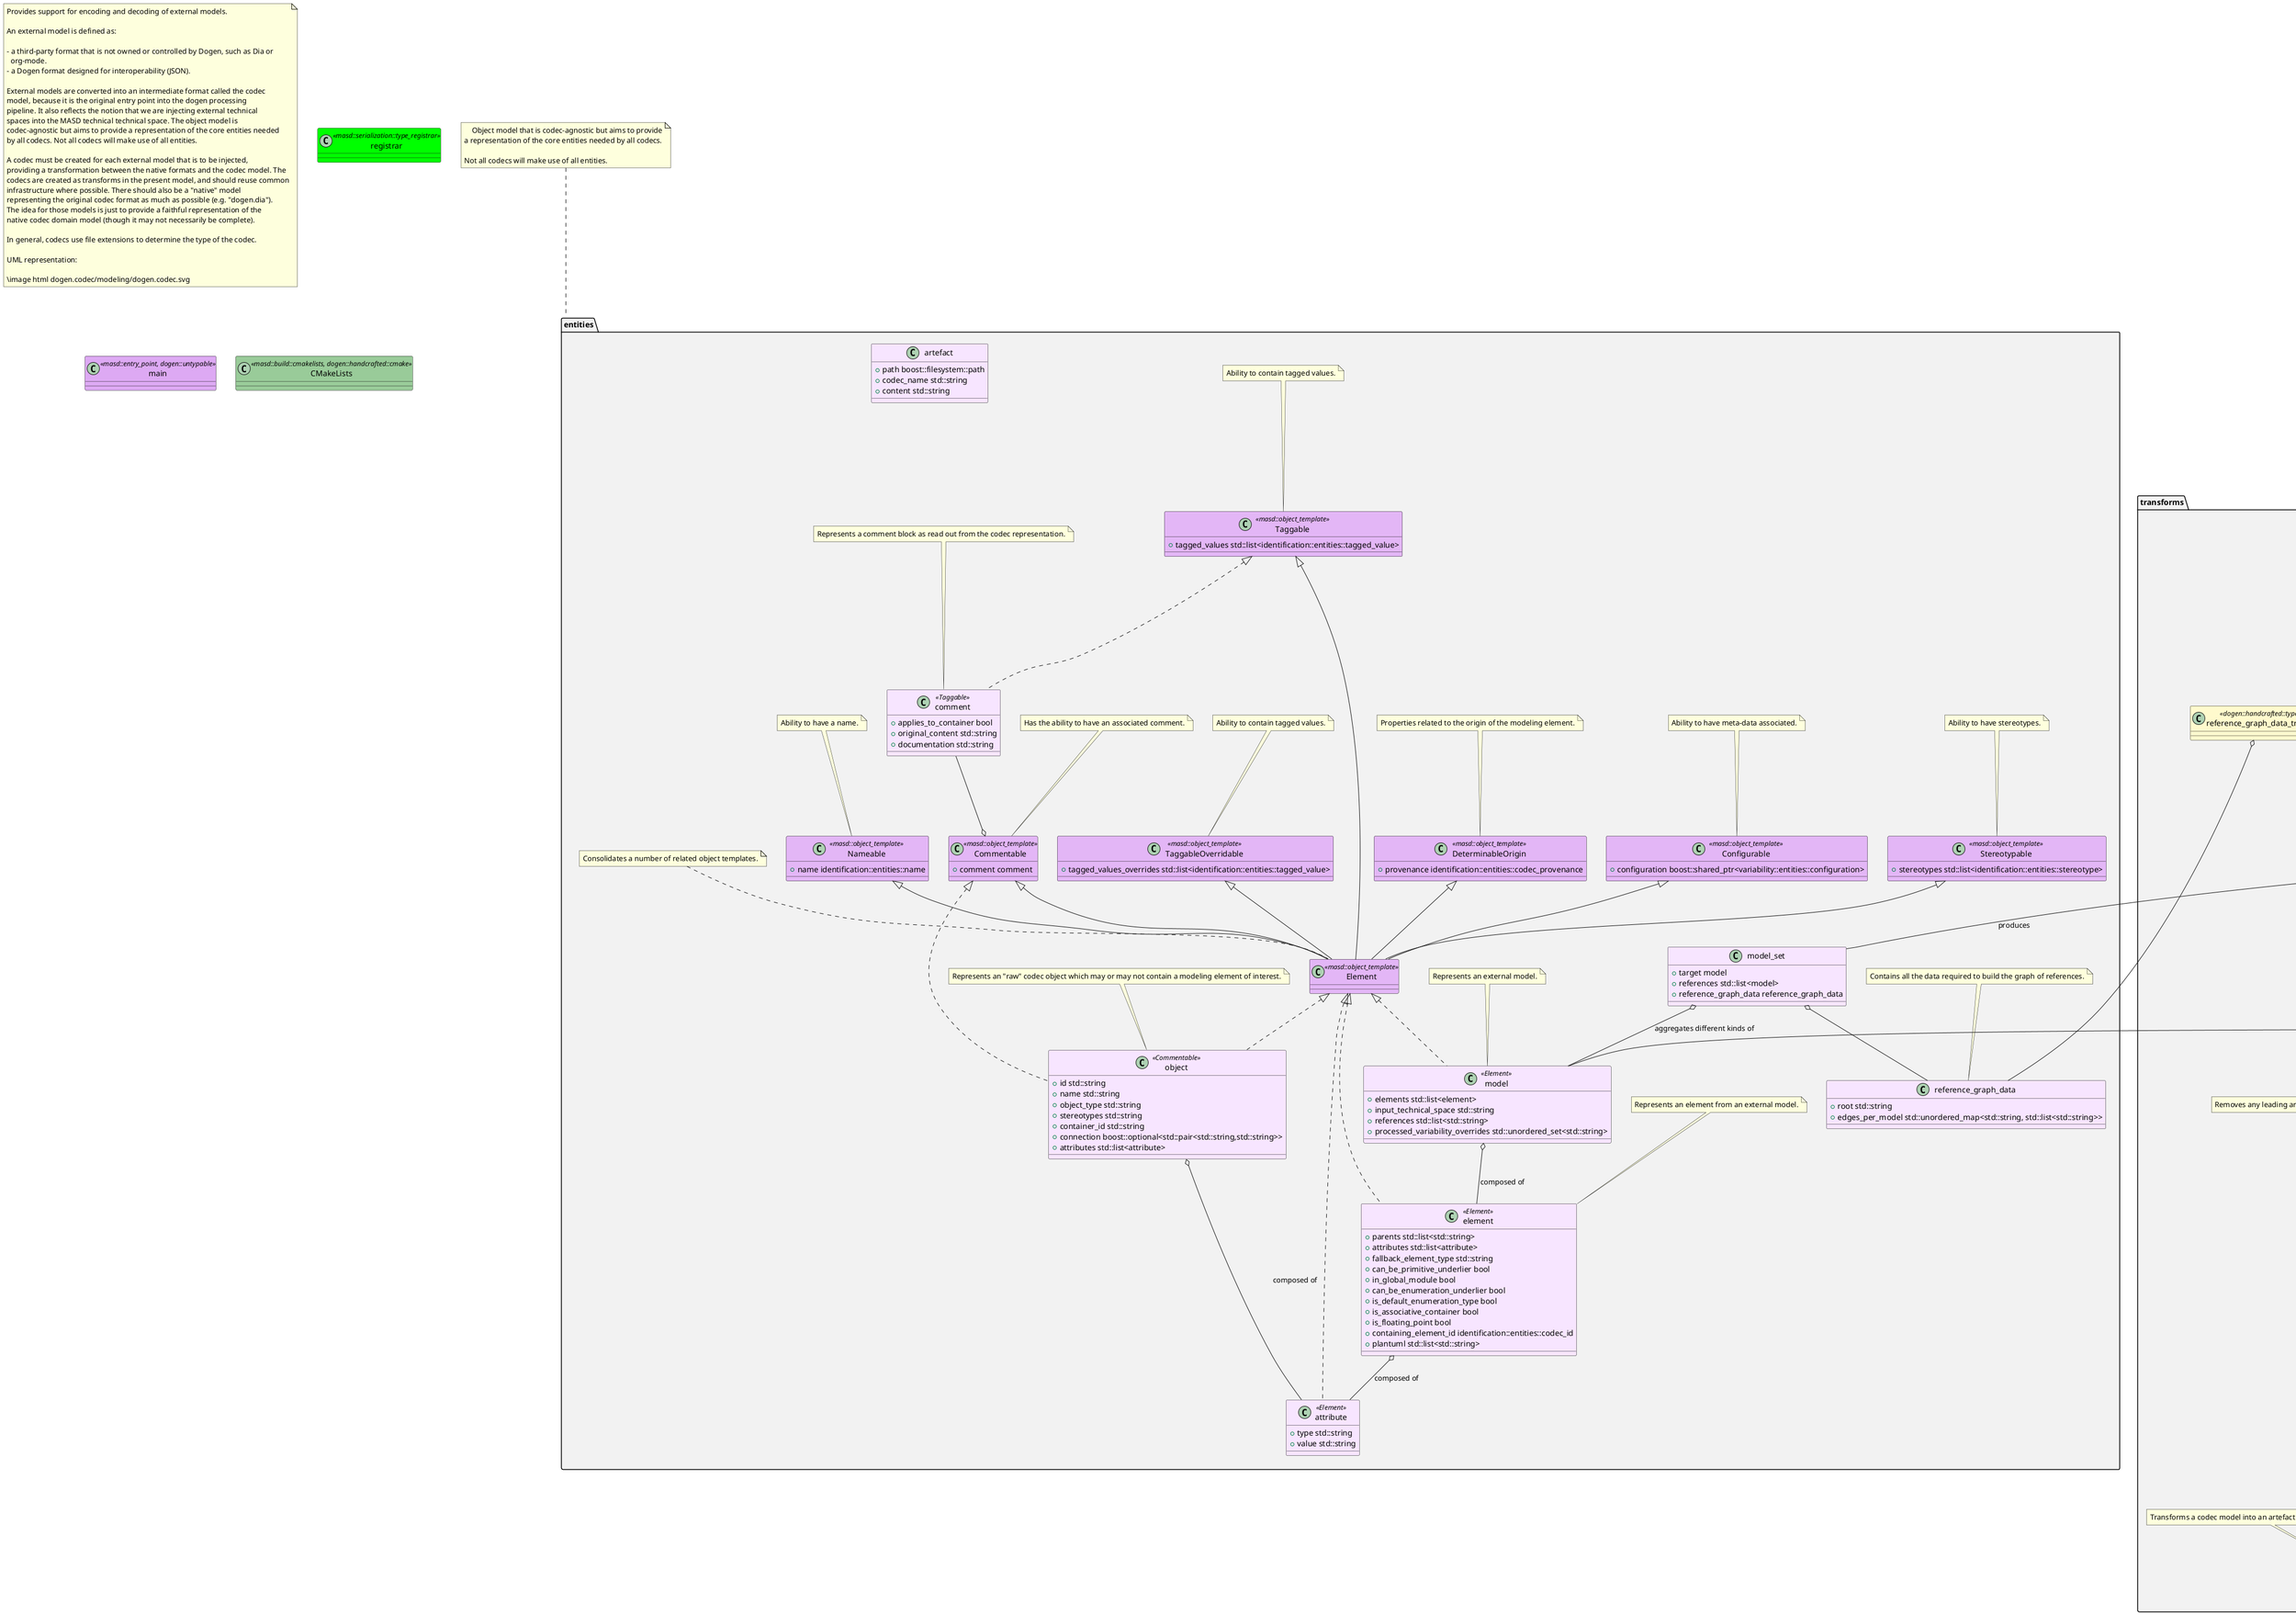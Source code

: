 @startuml
set namespaceSeparator ::
note as N1
Provides support for encoding and decoding of external models.

An external model is defined as:

- a third-party format that is not owned or controlled by Dogen, such as Dia or
  org-mode.
- a Dogen format designed for interoperability (JSON).

External models are converted into an intermediate format called the codec
model, because it is the original entry point into the dogen processing
pipeline. It also reflects the notion that we are injecting external technical
spaces into the MASD technical technical space. The object model is
codec-agnostic but aims to provide a representation of the core entities needed
by all codecs. Not all codecs will make use of all entities.

A codec must be created for each external model that is to be injected,
providing a transformation between the native formats and the codec model. The
codecs are created as transforms in the present model, and should reuse common
infrastructure where possible. There should also be a "native" model
representing the original codec format as much as possible (e.g. "dogen.dia").
The idea for those models is just to provide a faithful representation of the
native codec domain model (though it may not necessarily be complete).

In general, codecs use file extensions to determine the type of the codec.

UML representation:

\image html dogen.codec/modeling/dogen.codec.svg
end note

namespace entities #F2F2F2 {
    class Taggable <<masd::object_template>> #E3B6F6 {
        +{field} tagged_values std::list<identification::entities::tagged_value>
    }

    Taggable <|.. comment

    note top of  Taggable
        Ability to contain tagged values.
    end note

    class TaggableOverridable <<masd::object_template>> #E3B6F6 {
        +{field} tagged_values_overrides std::list<identification::entities::tagged_value>
    }

    note top of  TaggableOverridable
        Ability to contain tagged values.
    end note

    class Nameable <<masd::object_template>> #E3B6F6 {
        +{field} name identification::entities::name
    }

    note top of  Nameable
        Ability to have a name.
    end note

    class Commentable <<masd::object_template>> #E3B6F6 {
        +{field} comment comment
    }

    Commentable o-u- comment
    Commentable <|.. object

    note top of  Commentable
        Has the ability to have an associated comment.
    end note

    class comment <<Taggable>> #F7E5FF {
        +{field} applies_to_container bool
        +{field} original_content std::string
        +{field} documentation std::string
    }

    note top of  comment
        Represents a comment block as read out from the codec representation.
    end note

    class Stereotypable <<masd::object_template>> #E3B6F6 {
        +{field} stereotypes std::list<identification::entities::stereotype>
    }

    note top of  Stereotypable
        Ability to have stereotypes.
    end note

    class Configurable <<masd::object_template>> #E3B6F6 {
        +{field} configuration boost::shared_ptr<variability::entities::configuration>
    }

    note top of  Configurable
        Ability to have meta-data associated.
    end note

    class DeterminableOrigin <<masd::object_template>> #E3B6F6 {
        +{field} provenance identification::entities::codec_provenance
    }

    note top of  DeterminableOrigin
        Properties related to the origin of the modeling element.
    end note

    class Element <<masd::object_template>> #E3B6F6 {
    }

    Element <|.. element
    Element <|.. attribute
    Element <|.. object
    Element <|.. model

    entities::Taggable <|-- entities::Element
    entities::Stereotypable <|-- entities::Element
    entities::Nameable <|-- entities::Element
    entities::Configurable <|-- entities::Element
    entities::DeterminableOrigin <|-- entities::Element
    entities::TaggableOverridable <|-- entities::Element
    entities::Commentable <|-- entities::Element
    note top of  Element
        Consolidates a number of related object templates.
    end note

    class element <<Element>> #F7E5FF {
        +{field} parents std::list<std::string>
        +{field} attributes std::list<attribute>
        +{field} fallback_element_type std::string
        +{field} can_be_primitive_underlier bool
        +{field} in_global_module bool
        +{field} can_be_enumeration_underlier bool
        +{field} is_default_enumeration_type bool
        +{field} is_associative_container bool
        +{field} is_floating_point bool
        +{field} containing_element_id identification::entities::codec_id
        +{field} plantuml std::list<std::string>
    }

    element o-- attribute: composed of

    note top of  element
        Represents an element from an external model.
    end note

    class attribute <<Element>> #F7E5FF {
        +{field} type std::string
        +{field} value std::string
    }

    class object <<Commentable>> #F7E5FF {
        +{field} id std::string
        +{field} name std::string
        +{field} object_type std::string
        +{field} stereotypes std::string
        +{field} container_id std::string
        +{field} connection boost::optional<std::pair<std::string,std::string>>
        +{field} attributes std::list<attribute>
    }

    object o-- attribute: composed of

    note top of  object
        Represents an "raw" codec object which may or may not contain a modeling element of interest.
    end note

    class model <<Element>> #F7E5FF {
        +{field} elements std::list<element>
        +{field} input_technical_space std::string
        +{field} references std::list<std::string>
        +{field} processed_variability_overrides std::unordered_set<std::string>
    }

    model o-- element: composed of

    note top of  model
        Represents an external model.
    end note

    class model_set #F7E5FF {
        +{field} target model
        +{field} references std::list<model>
        +{field} reference_graph_data reference_graph_data
    }

    model_set o-- model: aggregates different kinds of
    model_set o-- reference_graph_data

    class reference_graph_data #F7E5FF {
        +{field} root std::string
        +{field} edges_per_model std::unordered_map<std::string, std::list<std::string>>
    }

    note top of  reference_graph_data
        Contains all the data required to build the graph of references.
    end note

    class artefact #F7E5FF {
        +{field} path boost::filesystem::path
        +{field} codec_name std::string
        +{field} content std::string
    }

}

note top of  entities
    Object model that is codec-agnostic but aims to provide
a representation of the core entities needed by all codecs.

Not all codecs will make use of all entities.
end note

namespace transforms #F2F2F2 {
    class transformation_error <<masd::exception>> #E8C2F8 {
    }

    class context <<dogen::typeable, dogen::pretty_printable>> #F7E5FF {
        +{field} data_directories std::vector<boost::filesystem::path>
        +{field} feature_model boost::shared_ptr<variability::entities::feature_model>
        +{field} tracer boost::shared_ptr<tracing::tracer>
        +{field} compatibility_mode bool
        +{field} variability_overrides std::vector<std::string>
    }

    class context_bootstrapping_chain <<dogen::handcrafted::typeable>> #FFFACD {
    }

    context_bootstrapping_chain o-- context

    note top of  context_bootstrapping_chain
        Trivial transform that bootstraps the codec context.
    end note

    class model_set_production_chain <<dogen::handcrafted::typeable>> #FFFACD {
    }

    model_set_production_chain o-- entities::model_set: produces
    model_set_production_chain o-- model_production_chain: produces models using
    model_set_production_chain o-- model_set_production_chain: recursive
    model_set_production_chain o-u- reference_graph_data_transform: obtains references
    model_set_production_chain o-u- helpers::references_validator: validates references
    model_set_production_chain o-u- helpers::references_resolver: resolves references

    note top of  model_set_production_chain
        Produces a codec model set.

This chain loads every model and obtains their model set, and so forth,
recursively. However, for the top-most model - which we know is the target
model - it assembles the moodel sets in the correct order. That is, a direct
reference of a reference becomes a transitive reference for the target.

It must also determine if a model has already been loaded, and, if so, ignore
it.
    end note

    class reference_graph_data_transform <<dogen::handcrafted::typeable>> #FFFACD {
    }

    reference_graph_data_transform o-- entities::reference_graph_data

    class model_production_chain <<dogen::handcrafted::typeable>> #FFFACD {
    }

    model_production_chain o-- entities::model: produces
    model_production_chain o-u-- references_transform
    model_production_chain o-u- configuration_transform
    model_production_chain o-u- input_technical_space_transform
    model_production_chain o-u- provenance_transform
    model_production_chain o-- meta_data_transform
    model_production_chain o-- tagged_values_overrides_transform
    model_production_chain o-- file_to_artefact_transform
    model_production_chain o-- artefact_to_model_chain

    note top of  model_production_chain
        Given the location of a supported external model, it obtains it and transforms
it into an codec model.
    end note

    class references_transform <<dogen::handcrafted::typeable>> #FFFACD {
    }

    note top of  references_transform
        Reads the model references from the annotation.
    end note

    class configuration_transform <<dogen::handcrafted::typeable>> #FFFACD {
    }

    note top of  configuration_transform
        Transforms the tagged values as read from the external model into a
configuration. No profile binding is made at this point, just a type
transformation into variability types.

Requires tagged values to have been populated by the decoding codec.
    end note

    class input_technical_space_transform <<dogen::handcrafted::typeable>> #FFFACD {
    }

    note top of  input_technical_space_transform
        Reads the input technical space from the model.

Annotations transform must have been applied.
    end note

    class provenance_transform <<dogen::handcrafted::typeable>> #FFFACD {
    }

    note top of  provenance_transform
        Computes the SHA1 hash for a model content and updates the model with this
value.
    end note

    class meta_data_transform <<dogen::handcrafted::typeable>> #FFFACD {
    }

    note top of  meta_data_transform
        Reads assorted meta-data.
    end note

    class tagged_values_overrides_transform <<dogen::handcrafted::typeable>> #FFFACD {
    }

    note top of  tagged_values_overrides_transform
        Uses the variability overrides to generate the tagged values overrides for the
appropriate modeling elements.
    end note

    class file_to_artefact_transform <<dogen::handcrafted::typeable>> #FFFACD {
    }

    note top of  file_to_artefact_transform
        Reads a file at a given path and creates an artefact from it. The file extension
is used to populate the artefact type.
    end note

    class artefact_to_model_chain <<dogen::handcrafted::typeable>> #FFFACD {
    }

    artefact_to_model_chain o-- org_artefact_to_model_transform
    artefact_to_model_chain o-- json_artefact_to_model_transform
    artefact_to_model_chain o-- dia_artefact_to_model_transform

    note top of  artefact_to_model_chain
        Applies the codec transform for the supplied artefact, if one exists.

Transforms the external model in whatever supported external representation it
may be in - Dia, JSON, etc - into the internal representation of a codec model.
    end note

    class org_artefact_to_model_transform <<dogen::handcrafted::typeable>> #FFFACD {
    }

    note top of  org_artefact_to_model_transform
        Processes the artefact as if encoded as an org-mode document, and converts it
into an instance of the codec model.
    end note

    class json_artefact_to_model_transform <<dogen::handcrafted::typeable>> #FFFACD {
    }

    note top of  json_artefact_to_model_transform
        Processes the artefact as if encoded using JSON, converting it into an instance
of the codec model.
    end note

    class dia_artefact_to_model_transform <<dogen::handcrafted::typeable>> #FFFACD {
    }

    dia_artefact_to_model_transform o-- helpers::grapher
    dia_artefact_to_model_transform o-- helpers::visitor

    note top of  dia_artefact_to_model_transform
        Unidirectional transformation model that transforms a Dia diagram into an codec
model.
    end note

    class model_to_model_chain <<dogen::handcrafted::typeable>> #FFFACD {
    }

    model_to_model_chain o-- file_to_file_chain

    note top of  model_to_model_chain
        Applies the codec transform for the supplied artefact, if one exists.

Transforms the external model in whatever supported external representation it
may be in - Dia, JSON, etc - into the internal representation of a codec model.
    end note

    class file_to_file_chain <<dogen::handcrafted::typeable>> #FFFACD {
    }

    file_to_file_chain o-u- file_to_artefact_transform
    file_to_file_chain o-- artefact_to_artefact_chain
    file_to_file_chain o-u- artefact_to_file_transform

    note top of  file_to_file_chain
        Converts an external model of a given type into another external model of
another type in the filesystem.
    end note

    class artefact_to_artefact_chain <<dogen::handcrafted::typeable>> #FFFACD {
    }

    artefact_to_artefact_chain o-- artefact_to_model_chain
    artefact_to_artefact_chain o-u- documentation_trimming_transform
    artefact_to_artefact_chain o-- model_to_artefact_chain

    note top of  artefact_to_artefact_chain
        Converts an external model of a given type into another external model of
another type and writes it to the filesystem.
    end note

    class artefact_to_file_transform <<dogen::handcrafted::typeable>> #FFFACD {
    }

    note top of  artefact_to_file_transform
        Writes the artefact to the filesystem.
    end note

    class documentation_trimming_transform <<dogen::handcrafted::typeable>> #FFFACD {
    }

    note top of  documentation_trimming_transform
        Removes any leading and trailing whitespace from all the documentation.
    end note

    class model_to_artefact_chain <<dogen::handcrafted::typeable>> #FFFACD {
    }

    model_to_artefact_chain o-- model_to_json_artefact_transform
    model_to_artefact_chain o-- model_to_org_artefact_transform
    model_to_artefact_chain o-- model_to_plantuml_artefact_transform

    note top of  model_to_artefact_chain
        Transforms the supplied codec model into an artefact encoded using JSON.
    end note

    class model_to_json_artefact_transform <<dogen::handcrafted::typeable>> #FFFACD {
    }

    note top of  model_to_json_artefact_transform
        Transforms the supplied codec model into an artefact encoded using JSON.
    end note

    class model_to_org_artefact_transform <<dogen::handcrafted::typeable>> #FFFACD {
    }

    note top of  model_to_org_artefact_transform
        Processes the artefact as if encoded as a org-mode document, converting it into
an instance of the codec model.
    end note

    class model_to_plantuml_artefact_transform <<dogen::handcrafted::typeable>> #FFFACD {
    }

    note top of  model_to_plantuml_artefact_transform
        Transforms a codec model into an artefact in PlantUML syntax.
    end note

}

namespace helpers #F2F2F2 {
    class references_validator <<dogen::handcrafted::typeable>> #FFFACD {
    }

    references_validator o-- reference_validation_error

    note top of  references_validator
        Checks that there are no cycles in the references graph.
    end note

    class reference_validation_error <<masd::exception>> #E8C2F8 {
    }

    note top of  reference_validation_error
        A cycle was detected in the references graph.
    end note

    class references_resolver <<dogen::handcrafted::typeable>> #FFFACD {
    }

    references_resolver o-- reference_resolution_exception

    note top of  references_resolver
        Trivial struct that records all the data we need for our little DFS excursion.
    end note

    class reference_resolution_exception <<masd::exception>> #E8C2F8 {
    }

    class builder <<dogen::handcrafted::typeable>> #FFFACD {
    }

    building o-- building_error

    note top of  builder
        Builds a codec model from objects.
    end note

    class building_error <<masd::exception>> #E8C2F8 {
    }

    class visitor <<dogen::handcrafted::typeable::header_only>> #FFFACD {
    }

    visitor o-- builder

    class grapher <<dogen::handcrafted::typeable>> #FFFACD {
    }

    grapher o-- graphing_error

    note top of  grapher
        Graph of dependencies between objects.
    end note

    class graphing_error <<masd::exception>> #E8C2F8 {
    }

    note top of  graphing_error
        An error has occurred while building the dia object graph.
    end note

    class dia_to_codec_projector <<dogen::handcrafted::typeable>> #FFFACD {
    }

    dia_to_codec_projector o-- projection_error

    note top of  dia_to_codec_projector
        Projects dia objects into the codec space.
    end note

    class projection_error <<masd::exception>> #E8C2F8 {
    }

    note top of  projection_error
        An error occurred whilst projecting elements from one space to another.
    end note

    class object_to_element_adapter <<dogen::handcrafted::typeable>> #FFFACD {
    }

    object_to_element_adapter o-- adaptation_error

    note top of  object_to_element_adapter
        Adapts objects into elements.
    end note

    class adaptation_error <<masd::exception>> #E8C2F8 {
    }

    note top of  adaptation_error
        A fatal error has occurred while adapting an object into an element.
    end note

}

namespace features #F2F2F2 {
    class input_technical_space <<masd::variability::feature_bundle>> #BAD7D7 {
        +{field} input_technical_space masd::variability::text
    }

    note top of  input_technical_space
        Feature bundle for the input technical space.
    end note

    class reference <<masd::variability::feature_bundle>> #BAD7D7 {
        +{field} reference masd::variability::text_collection
    }

    note top of  reference
        Features related to model referencing.
    end note

    class initializer <<masd::variability::initializer>> #A9CDCD {
    }

    class uml <<masd::variability::feature_bundle>> #BAD7D7 {
        +{field} dia.comment masd::variability::boolean
    }

    note top of  uml
        Features related to all UML injectors.
    end note

    class meta_data <<masd::variability::feature_bundle>> #BAD7D7 {
        +{field} association masd::variability::comma_separated_collection
        +{field} aggregation masd::variability::comma_separated_collection
        +{field} composition masd::variability::comma_separated_collection
        +{field} stereotypes masd::variability::comma_separated
        +{field} type masd::variability::text
        +{field} value masd::variability::text
        +{field} parent masd::variability::comma_separated
        +{field} can_be_primitive_underlier masd::variability::boolean
        +{field} in_global_module masd::variability::boolean
        +{field} can_be_enumeration_underlier masd::variability::boolean
        +{field} is_default_enumeration_type masd::variability::boolean
        +{field} is_associative_container masd::variability::boolean
        +{field} is_floating_point masd::variability::boolean
        +{field} preserve_original masd::variability::boolean
        +{field} plantuml masd::variability::text_collection
    }

    note top of  meta_data
        Assorted meta-data.
    end note

}

note top of  features
    Defines all of the features and feature groups used by the codec model.
end note

class registrar <<masd::serialization::type_registrar>> #00FF00 {
}

class main <<masd::entry_point, dogen::untypable>> #DDA9F3 {
}

class CMakeLists <<masd::build::cmakelists, dogen::handcrafted::cmake>> #99CB99 {
}

@enduml
